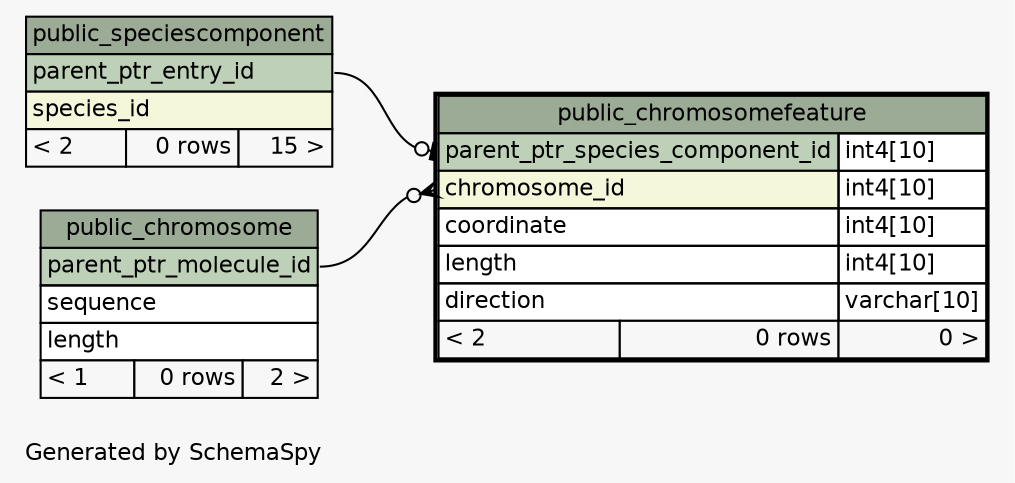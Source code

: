 // dot 2.36.0 on Linux 3.13.0-43-generic
// SchemaSpy rev 590
digraph "oneDegreeRelationshipsDiagram" {
  graph [
    rankdir="RL"
    bgcolor="#f7f7f7"
    label="\nGenerated by SchemaSpy"
    labeljust="l"
    nodesep="0.18"
    ranksep="0.46"
    fontname="Helvetica"
    fontsize="11"
  ];
  node [
    fontname="Helvetica"
    fontsize="11"
    shape="plaintext"
  ];
  edge [
    arrowsize="0.8"
  ];
  "public_chromosomefeature":"chromosome_id":w -> "public_chromosome":"parent_ptr_molecule_id":e [arrowhead=none dir=back arrowtail=crowodot];
  "public_chromosomefeature":"parent_ptr_species_component_id":w -> "public_speciescomponent":"parent_ptr_entry_id":e [arrowhead=none dir=back arrowtail=teeodot];
  "public_chromosome" [
    label=<
    <TABLE BORDER="0" CELLBORDER="1" CELLSPACING="0" BGCOLOR="#ffffff">
      <TR><TD COLSPAN="3" BGCOLOR="#9bab96" ALIGN="CENTER">public_chromosome</TD></TR>
      <TR><TD PORT="parent_ptr_molecule_id" COLSPAN="3" BGCOLOR="#bed1b8" ALIGN="LEFT">parent_ptr_molecule_id</TD></TR>
      <TR><TD PORT="sequence" COLSPAN="3" ALIGN="LEFT">sequence</TD></TR>
      <TR><TD PORT="length" COLSPAN="3" ALIGN="LEFT">length</TD></TR>
      <TR><TD ALIGN="LEFT" BGCOLOR="#f7f7f7">&lt; 1</TD><TD ALIGN="RIGHT" BGCOLOR="#f7f7f7">0 rows</TD><TD ALIGN="RIGHT" BGCOLOR="#f7f7f7">2 &gt;</TD></TR>
    </TABLE>>
    URL="public_chromosome.html"
    tooltip="public_chromosome"
  ];
  "public_chromosomefeature" [
    label=<
    <TABLE BORDER="2" CELLBORDER="1" CELLSPACING="0" BGCOLOR="#ffffff">
      <TR><TD COLSPAN="3" BGCOLOR="#9bab96" ALIGN="CENTER">public_chromosomefeature</TD></TR>
      <TR><TD PORT="parent_ptr_species_component_id" COLSPAN="2" BGCOLOR="#bed1b8" ALIGN="LEFT">parent_ptr_species_component_id</TD><TD PORT="parent_ptr_species_component_id.type" ALIGN="LEFT">int4[10]</TD></TR>
      <TR><TD PORT="chromosome_id" COLSPAN="2" BGCOLOR="#f4f7da" ALIGN="LEFT">chromosome_id</TD><TD PORT="chromosome_id.type" ALIGN="LEFT">int4[10]</TD></TR>
      <TR><TD PORT="coordinate" COLSPAN="2" ALIGN="LEFT">coordinate</TD><TD PORT="coordinate.type" ALIGN="LEFT">int4[10]</TD></TR>
      <TR><TD PORT="length" COLSPAN="2" ALIGN="LEFT">length</TD><TD PORT="length.type" ALIGN="LEFT">int4[10]</TD></TR>
      <TR><TD PORT="direction" COLSPAN="2" ALIGN="LEFT">direction</TD><TD PORT="direction.type" ALIGN="LEFT">varchar[10]</TD></TR>
      <TR><TD ALIGN="LEFT" BGCOLOR="#f7f7f7">&lt; 2</TD><TD ALIGN="RIGHT" BGCOLOR="#f7f7f7">0 rows</TD><TD ALIGN="RIGHT" BGCOLOR="#f7f7f7">0 &gt;</TD></TR>
    </TABLE>>
    URL="public_chromosomefeature.html"
    tooltip="public_chromosomefeature"
  ];
  "public_speciescomponent" [
    label=<
    <TABLE BORDER="0" CELLBORDER="1" CELLSPACING="0" BGCOLOR="#ffffff">
      <TR><TD COLSPAN="3" BGCOLOR="#9bab96" ALIGN="CENTER">public_speciescomponent</TD></TR>
      <TR><TD PORT="parent_ptr_entry_id" COLSPAN="3" BGCOLOR="#bed1b8" ALIGN="LEFT">parent_ptr_entry_id</TD></TR>
      <TR><TD PORT="species_id" COLSPAN="3" BGCOLOR="#f4f7da" ALIGN="LEFT">species_id</TD></TR>
      <TR><TD ALIGN="LEFT" BGCOLOR="#f7f7f7">&lt; 2</TD><TD ALIGN="RIGHT" BGCOLOR="#f7f7f7">0 rows</TD><TD ALIGN="RIGHT" BGCOLOR="#f7f7f7">15 &gt;</TD></TR>
    </TABLE>>
    URL="public_speciescomponent.html"
    tooltip="public_speciescomponent"
  ];
}
